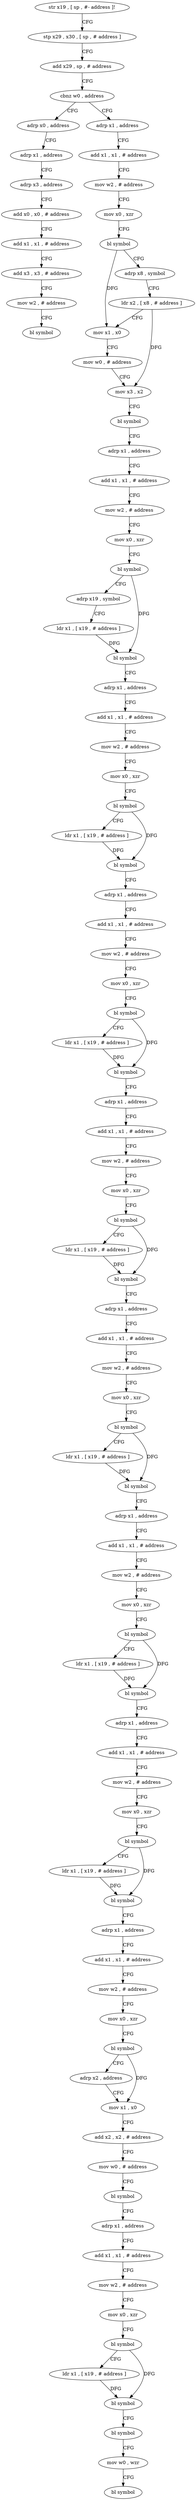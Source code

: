 digraph "func" {
"4199228" [label = "str x19 , [ sp , #- address ]!" ]
"4199232" [label = "stp x29 , x30 , [ sp , # address ]" ]
"4199236" [label = "add x29 , sp , # address" ]
"4199240" [label = "cbnz w0 , address" ]
"4199568" [label = "adrp x0 , address" ]
"4199244" [label = "adrp x1 , address" ]
"4199572" [label = "adrp x1 , address" ]
"4199576" [label = "adrp x3 , address" ]
"4199580" [label = "add x0 , x0 , # address" ]
"4199584" [label = "add x1 , x1 , # address" ]
"4199588" [label = "add x3 , x3 , # address" ]
"4199592" [label = "mov w2 , # address" ]
"4199596" [label = "bl symbol" ]
"4199248" [label = "add x1 , x1 , # address" ]
"4199252" [label = "mov w2 , # address" ]
"4199256" [label = "mov x0 , xzr" ]
"4199260" [label = "bl symbol" ]
"4199264" [label = "adrp x8 , symbol" ]
"4199268" [label = "ldr x2 , [ x8 , # address ]" ]
"4199272" [label = "mov x1 , x0" ]
"4199276" [label = "mov w0 , # address" ]
"4199280" [label = "mov x3 , x2" ]
"4199284" [label = "bl symbol" ]
"4199288" [label = "adrp x1 , address" ]
"4199292" [label = "add x1 , x1 , # address" ]
"4199296" [label = "mov w2 , # address" ]
"4199300" [label = "mov x0 , xzr" ]
"4199304" [label = "bl symbol" ]
"4199308" [label = "adrp x19 , symbol" ]
"4199312" [label = "ldr x1 , [ x19 , # address ]" ]
"4199316" [label = "bl symbol" ]
"4199320" [label = "adrp x1 , address" ]
"4199324" [label = "add x1 , x1 , # address" ]
"4199328" [label = "mov w2 , # address" ]
"4199332" [label = "mov x0 , xzr" ]
"4199336" [label = "bl symbol" ]
"4199340" [label = "ldr x1 , [ x19 , # address ]" ]
"4199344" [label = "bl symbol" ]
"4199348" [label = "adrp x1 , address" ]
"4199352" [label = "add x1 , x1 , # address" ]
"4199356" [label = "mov w2 , # address" ]
"4199360" [label = "mov x0 , xzr" ]
"4199364" [label = "bl symbol" ]
"4199368" [label = "ldr x1 , [ x19 , # address ]" ]
"4199372" [label = "bl symbol" ]
"4199376" [label = "adrp x1 , address" ]
"4199380" [label = "add x1 , x1 , # address" ]
"4199384" [label = "mov w2 , # address" ]
"4199388" [label = "mov x0 , xzr" ]
"4199392" [label = "bl symbol" ]
"4199396" [label = "ldr x1 , [ x19 , # address ]" ]
"4199400" [label = "bl symbol" ]
"4199404" [label = "adrp x1 , address" ]
"4199408" [label = "add x1 , x1 , # address" ]
"4199412" [label = "mov w2 , # address" ]
"4199416" [label = "mov x0 , xzr" ]
"4199420" [label = "bl symbol" ]
"4199424" [label = "ldr x1 , [ x19 , # address ]" ]
"4199428" [label = "bl symbol" ]
"4199432" [label = "adrp x1 , address" ]
"4199436" [label = "add x1 , x1 , # address" ]
"4199440" [label = "mov w2 , # address" ]
"4199444" [label = "mov x0 , xzr" ]
"4199448" [label = "bl symbol" ]
"4199452" [label = "ldr x1 , [ x19 , # address ]" ]
"4199456" [label = "bl symbol" ]
"4199460" [label = "adrp x1 , address" ]
"4199464" [label = "add x1 , x1 , # address" ]
"4199468" [label = "mov w2 , # address" ]
"4199472" [label = "mov x0 , xzr" ]
"4199476" [label = "bl symbol" ]
"4199480" [label = "ldr x1 , [ x19 , # address ]" ]
"4199484" [label = "bl symbol" ]
"4199488" [label = "adrp x1 , address" ]
"4199492" [label = "add x1 , x1 , # address" ]
"4199496" [label = "mov w2 , # address" ]
"4199500" [label = "mov x0 , xzr" ]
"4199504" [label = "bl symbol" ]
"4199508" [label = "adrp x2 , address" ]
"4199512" [label = "mov x1 , x0" ]
"4199516" [label = "add x2 , x2 , # address" ]
"4199520" [label = "mov w0 , # address" ]
"4199524" [label = "bl symbol" ]
"4199528" [label = "adrp x1 , address" ]
"4199532" [label = "add x1 , x1 , # address" ]
"4199536" [label = "mov w2 , # address" ]
"4199540" [label = "mov x0 , xzr" ]
"4199544" [label = "bl symbol" ]
"4199548" [label = "ldr x1 , [ x19 , # address ]" ]
"4199552" [label = "bl symbol" ]
"4199556" [label = "bl symbol" ]
"4199560" [label = "mov w0 , wzr" ]
"4199564" [label = "bl symbol" ]
"4199228" -> "4199232" [ label = "CFG" ]
"4199232" -> "4199236" [ label = "CFG" ]
"4199236" -> "4199240" [ label = "CFG" ]
"4199240" -> "4199568" [ label = "CFG" ]
"4199240" -> "4199244" [ label = "CFG" ]
"4199568" -> "4199572" [ label = "CFG" ]
"4199244" -> "4199248" [ label = "CFG" ]
"4199572" -> "4199576" [ label = "CFG" ]
"4199576" -> "4199580" [ label = "CFG" ]
"4199580" -> "4199584" [ label = "CFG" ]
"4199584" -> "4199588" [ label = "CFG" ]
"4199588" -> "4199592" [ label = "CFG" ]
"4199592" -> "4199596" [ label = "CFG" ]
"4199248" -> "4199252" [ label = "CFG" ]
"4199252" -> "4199256" [ label = "CFG" ]
"4199256" -> "4199260" [ label = "CFG" ]
"4199260" -> "4199264" [ label = "CFG" ]
"4199260" -> "4199272" [ label = "DFG" ]
"4199264" -> "4199268" [ label = "CFG" ]
"4199268" -> "4199272" [ label = "CFG" ]
"4199268" -> "4199280" [ label = "DFG" ]
"4199272" -> "4199276" [ label = "CFG" ]
"4199276" -> "4199280" [ label = "CFG" ]
"4199280" -> "4199284" [ label = "CFG" ]
"4199284" -> "4199288" [ label = "CFG" ]
"4199288" -> "4199292" [ label = "CFG" ]
"4199292" -> "4199296" [ label = "CFG" ]
"4199296" -> "4199300" [ label = "CFG" ]
"4199300" -> "4199304" [ label = "CFG" ]
"4199304" -> "4199308" [ label = "CFG" ]
"4199304" -> "4199316" [ label = "DFG" ]
"4199308" -> "4199312" [ label = "CFG" ]
"4199312" -> "4199316" [ label = "DFG" ]
"4199316" -> "4199320" [ label = "CFG" ]
"4199320" -> "4199324" [ label = "CFG" ]
"4199324" -> "4199328" [ label = "CFG" ]
"4199328" -> "4199332" [ label = "CFG" ]
"4199332" -> "4199336" [ label = "CFG" ]
"4199336" -> "4199340" [ label = "CFG" ]
"4199336" -> "4199344" [ label = "DFG" ]
"4199340" -> "4199344" [ label = "DFG" ]
"4199344" -> "4199348" [ label = "CFG" ]
"4199348" -> "4199352" [ label = "CFG" ]
"4199352" -> "4199356" [ label = "CFG" ]
"4199356" -> "4199360" [ label = "CFG" ]
"4199360" -> "4199364" [ label = "CFG" ]
"4199364" -> "4199368" [ label = "CFG" ]
"4199364" -> "4199372" [ label = "DFG" ]
"4199368" -> "4199372" [ label = "DFG" ]
"4199372" -> "4199376" [ label = "CFG" ]
"4199376" -> "4199380" [ label = "CFG" ]
"4199380" -> "4199384" [ label = "CFG" ]
"4199384" -> "4199388" [ label = "CFG" ]
"4199388" -> "4199392" [ label = "CFG" ]
"4199392" -> "4199396" [ label = "CFG" ]
"4199392" -> "4199400" [ label = "DFG" ]
"4199396" -> "4199400" [ label = "DFG" ]
"4199400" -> "4199404" [ label = "CFG" ]
"4199404" -> "4199408" [ label = "CFG" ]
"4199408" -> "4199412" [ label = "CFG" ]
"4199412" -> "4199416" [ label = "CFG" ]
"4199416" -> "4199420" [ label = "CFG" ]
"4199420" -> "4199424" [ label = "CFG" ]
"4199420" -> "4199428" [ label = "DFG" ]
"4199424" -> "4199428" [ label = "DFG" ]
"4199428" -> "4199432" [ label = "CFG" ]
"4199432" -> "4199436" [ label = "CFG" ]
"4199436" -> "4199440" [ label = "CFG" ]
"4199440" -> "4199444" [ label = "CFG" ]
"4199444" -> "4199448" [ label = "CFG" ]
"4199448" -> "4199452" [ label = "CFG" ]
"4199448" -> "4199456" [ label = "DFG" ]
"4199452" -> "4199456" [ label = "DFG" ]
"4199456" -> "4199460" [ label = "CFG" ]
"4199460" -> "4199464" [ label = "CFG" ]
"4199464" -> "4199468" [ label = "CFG" ]
"4199468" -> "4199472" [ label = "CFG" ]
"4199472" -> "4199476" [ label = "CFG" ]
"4199476" -> "4199480" [ label = "CFG" ]
"4199476" -> "4199484" [ label = "DFG" ]
"4199480" -> "4199484" [ label = "DFG" ]
"4199484" -> "4199488" [ label = "CFG" ]
"4199488" -> "4199492" [ label = "CFG" ]
"4199492" -> "4199496" [ label = "CFG" ]
"4199496" -> "4199500" [ label = "CFG" ]
"4199500" -> "4199504" [ label = "CFG" ]
"4199504" -> "4199508" [ label = "CFG" ]
"4199504" -> "4199512" [ label = "DFG" ]
"4199508" -> "4199512" [ label = "CFG" ]
"4199512" -> "4199516" [ label = "CFG" ]
"4199516" -> "4199520" [ label = "CFG" ]
"4199520" -> "4199524" [ label = "CFG" ]
"4199524" -> "4199528" [ label = "CFG" ]
"4199528" -> "4199532" [ label = "CFG" ]
"4199532" -> "4199536" [ label = "CFG" ]
"4199536" -> "4199540" [ label = "CFG" ]
"4199540" -> "4199544" [ label = "CFG" ]
"4199544" -> "4199548" [ label = "CFG" ]
"4199544" -> "4199552" [ label = "DFG" ]
"4199548" -> "4199552" [ label = "DFG" ]
"4199552" -> "4199556" [ label = "CFG" ]
"4199556" -> "4199560" [ label = "CFG" ]
"4199560" -> "4199564" [ label = "CFG" ]
}

